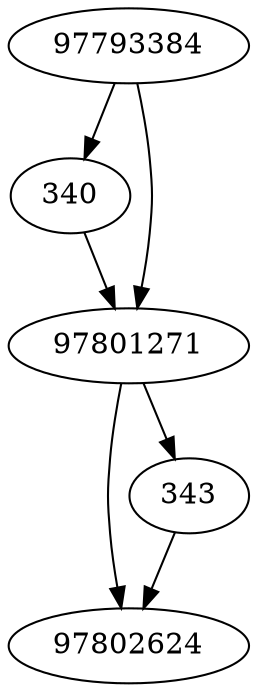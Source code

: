 strict digraph  {
97802624;
97793384;
340;
97801271;
343;
97793384 -> 340;
97793384 -> 97801271;
340 -> 97801271;
97801271 -> 97802624;
97801271 -> 343;
343 -> 97802624;
}
